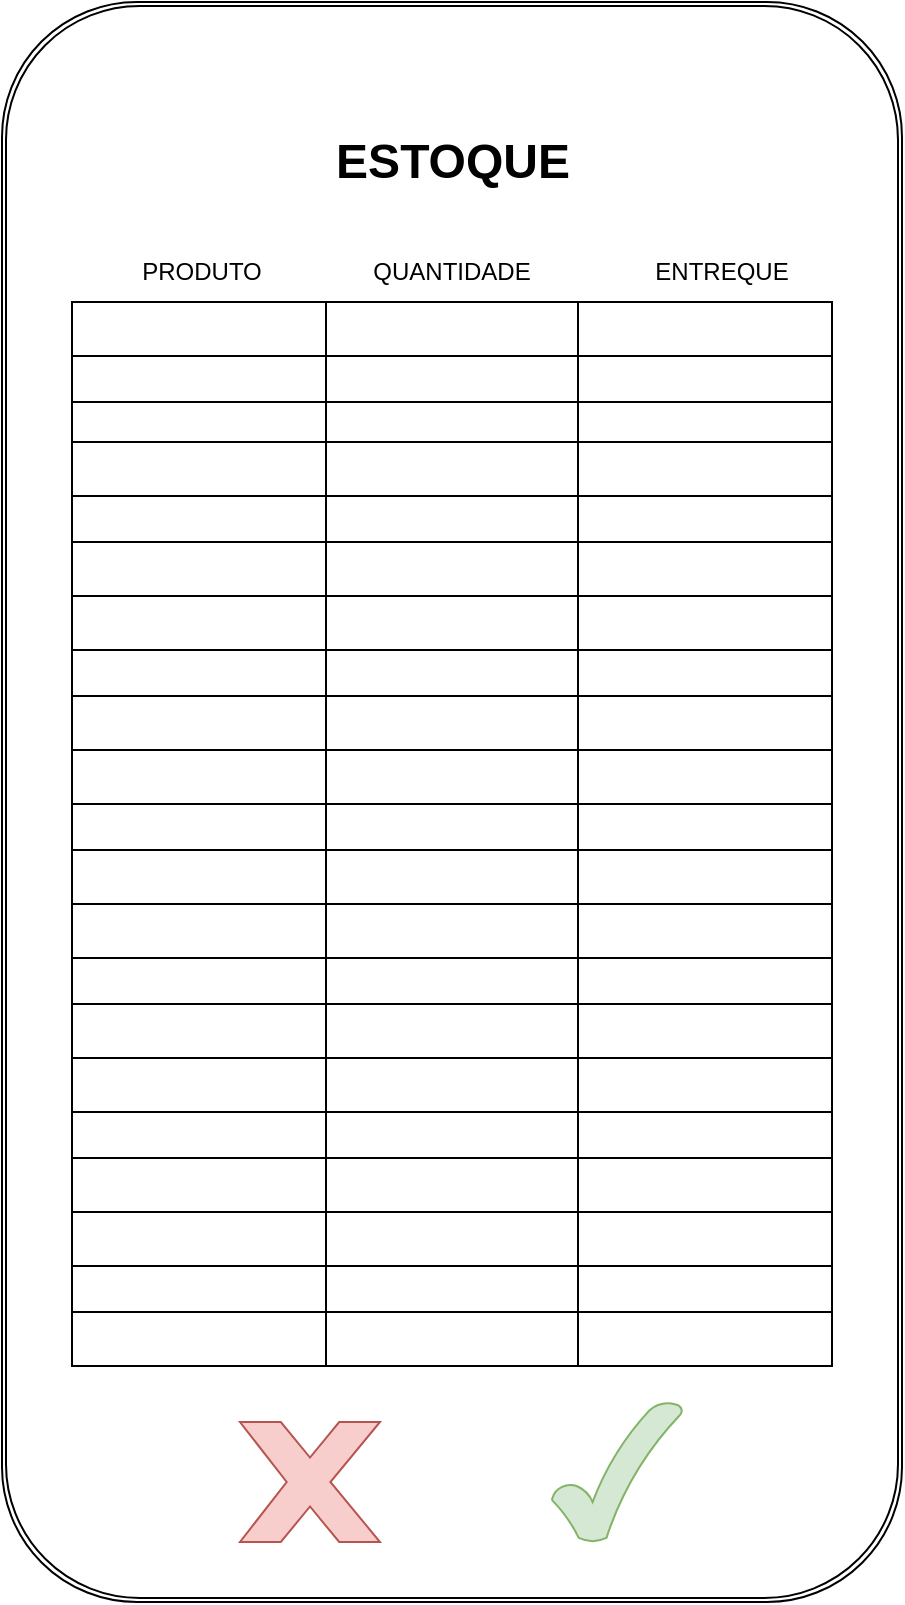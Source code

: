 <mxfile version="24.4.9" type="device">
  <diagram name="Página-1" id="dwvpLyT5UvI6Y7iCLmmX">
    <mxGraphModel dx="1434" dy="772" grid="1" gridSize="10" guides="1" tooltips="1" connect="1" arrows="1" fold="1" page="1" pageScale="1" pageWidth="827" pageHeight="1169" math="0" shadow="0">
      <root>
        <mxCell id="0" />
        <mxCell id="1" parent="0" />
        <mxCell id="xVHLyGwYPvTKptaAiEEM-1" value="" style="shape=ext;double=1;rounded=1;whiteSpace=wrap;html=1;" vertex="1" parent="1">
          <mxGeometry x="260" y="200" width="450" height="800" as="geometry" />
        </mxCell>
        <mxCell id="xVHLyGwYPvTKptaAiEEM-55" value="" style="shape=table;startSize=0;container=1;collapsible=0;childLayout=tableLayout;fontSize=16;" vertex="1" parent="1">
          <mxGeometry x="295" y="350" width="380" height="77" as="geometry" />
        </mxCell>
        <mxCell id="xVHLyGwYPvTKptaAiEEM-56" value="" style="shape=tableRow;horizontal=0;startSize=0;swimlaneHead=0;swimlaneBody=0;strokeColor=inherit;top=0;left=0;bottom=0;right=0;collapsible=0;dropTarget=0;fillColor=none;points=[[0,0.5],[1,0.5]];portConstraint=eastwest;fontSize=16;" vertex="1" parent="xVHLyGwYPvTKptaAiEEM-55">
          <mxGeometry width="380" height="27" as="geometry" />
        </mxCell>
        <mxCell id="xVHLyGwYPvTKptaAiEEM-57" value="" style="shape=partialRectangle;html=1;whiteSpace=wrap;connectable=0;strokeColor=inherit;overflow=hidden;fillColor=none;top=0;left=0;bottom=0;right=0;pointerEvents=1;fontSize=16;" vertex="1" parent="xVHLyGwYPvTKptaAiEEM-56">
          <mxGeometry width="127" height="27" as="geometry">
            <mxRectangle width="127" height="27" as="alternateBounds" />
          </mxGeometry>
        </mxCell>
        <mxCell id="xVHLyGwYPvTKptaAiEEM-58" value="" style="shape=partialRectangle;html=1;whiteSpace=wrap;connectable=0;strokeColor=inherit;overflow=hidden;fillColor=none;top=0;left=0;bottom=0;right=0;pointerEvents=1;fontSize=16;" vertex="1" parent="xVHLyGwYPvTKptaAiEEM-56">
          <mxGeometry x="127" width="126" height="27" as="geometry">
            <mxRectangle width="126" height="27" as="alternateBounds" />
          </mxGeometry>
        </mxCell>
        <mxCell id="xVHLyGwYPvTKptaAiEEM-59" value="" style="shape=partialRectangle;html=1;whiteSpace=wrap;connectable=0;strokeColor=inherit;overflow=hidden;fillColor=none;top=0;left=0;bottom=0;right=0;pointerEvents=1;fontSize=16;" vertex="1" parent="xVHLyGwYPvTKptaAiEEM-56">
          <mxGeometry x="253" width="127" height="27" as="geometry">
            <mxRectangle width="127" height="27" as="alternateBounds" />
          </mxGeometry>
        </mxCell>
        <mxCell id="xVHLyGwYPvTKptaAiEEM-60" value="" style="shape=tableRow;horizontal=0;startSize=0;swimlaneHead=0;swimlaneBody=0;strokeColor=inherit;top=0;left=0;bottom=0;right=0;collapsible=0;dropTarget=0;fillColor=none;points=[[0,0.5],[1,0.5]];portConstraint=eastwest;fontSize=16;" vertex="1" parent="xVHLyGwYPvTKptaAiEEM-55">
          <mxGeometry y="27" width="380" height="23" as="geometry" />
        </mxCell>
        <mxCell id="xVHLyGwYPvTKptaAiEEM-61" value="" style="shape=partialRectangle;html=1;whiteSpace=wrap;connectable=0;strokeColor=inherit;overflow=hidden;fillColor=none;top=0;left=0;bottom=0;right=0;pointerEvents=1;fontSize=16;" vertex="1" parent="xVHLyGwYPvTKptaAiEEM-60">
          <mxGeometry width="127" height="23" as="geometry">
            <mxRectangle width="127" height="23" as="alternateBounds" />
          </mxGeometry>
        </mxCell>
        <mxCell id="xVHLyGwYPvTKptaAiEEM-62" value="" style="shape=partialRectangle;html=1;whiteSpace=wrap;connectable=0;strokeColor=inherit;overflow=hidden;fillColor=none;top=0;left=0;bottom=0;right=0;pointerEvents=1;fontSize=16;" vertex="1" parent="xVHLyGwYPvTKptaAiEEM-60">
          <mxGeometry x="127" width="126" height="23" as="geometry">
            <mxRectangle width="126" height="23" as="alternateBounds" />
          </mxGeometry>
        </mxCell>
        <mxCell id="xVHLyGwYPvTKptaAiEEM-63" value="" style="shape=partialRectangle;html=1;whiteSpace=wrap;connectable=0;strokeColor=inherit;overflow=hidden;fillColor=none;top=0;left=0;bottom=0;right=0;pointerEvents=1;fontSize=16;" vertex="1" parent="xVHLyGwYPvTKptaAiEEM-60">
          <mxGeometry x="253" width="127" height="23" as="geometry">
            <mxRectangle width="127" height="23" as="alternateBounds" />
          </mxGeometry>
        </mxCell>
        <mxCell id="xVHLyGwYPvTKptaAiEEM-64" value="" style="shape=tableRow;horizontal=0;startSize=0;swimlaneHead=0;swimlaneBody=0;strokeColor=inherit;top=0;left=0;bottom=0;right=0;collapsible=0;dropTarget=0;fillColor=none;points=[[0,0.5],[1,0.5]];portConstraint=eastwest;fontSize=16;" vertex="1" parent="xVHLyGwYPvTKptaAiEEM-55">
          <mxGeometry y="50" width="380" height="27" as="geometry" />
        </mxCell>
        <mxCell id="xVHLyGwYPvTKptaAiEEM-65" value="" style="shape=partialRectangle;html=1;whiteSpace=wrap;connectable=0;strokeColor=inherit;overflow=hidden;fillColor=none;top=0;left=0;bottom=0;right=0;pointerEvents=1;fontSize=16;" vertex="1" parent="xVHLyGwYPvTKptaAiEEM-64">
          <mxGeometry width="127" height="27" as="geometry">
            <mxRectangle width="127" height="27" as="alternateBounds" />
          </mxGeometry>
        </mxCell>
        <mxCell id="xVHLyGwYPvTKptaAiEEM-66" value="" style="shape=partialRectangle;html=1;whiteSpace=wrap;connectable=0;strokeColor=inherit;overflow=hidden;fillColor=none;top=0;left=0;bottom=0;right=0;pointerEvents=1;fontSize=16;" vertex="1" parent="xVHLyGwYPvTKptaAiEEM-64">
          <mxGeometry x="127" width="126" height="27" as="geometry">
            <mxRectangle width="126" height="27" as="alternateBounds" />
          </mxGeometry>
        </mxCell>
        <mxCell id="xVHLyGwYPvTKptaAiEEM-67" value="" style="shape=partialRectangle;html=1;whiteSpace=wrap;connectable=0;strokeColor=inherit;overflow=hidden;fillColor=none;top=0;left=0;bottom=0;right=0;pointerEvents=1;fontSize=16;" vertex="1" parent="xVHLyGwYPvTKptaAiEEM-64">
          <mxGeometry x="253" width="127" height="27" as="geometry">
            <mxRectangle width="127" height="27" as="alternateBounds" />
          </mxGeometry>
        </mxCell>
        <mxCell id="xVHLyGwYPvTKptaAiEEM-68" value="" style="shape=table;startSize=0;container=1;collapsible=0;childLayout=tableLayout;fontSize=16;" vertex="1" parent="1">
          <mxGeometry x="295" y="420" width="380" height="77" as="geometry" />
        </mxCell>
        <mxCell id="xVHLyGwYPvTKptaAiEEM-69" value="" style="shape=tableRow;horizontal=0;startSize=0;swimlaneHead=0;swimlaneBody=0;strokeColor=inherit;top=0;left=0;bottom=0;right=0;collapsible=0;dropTarget=0;fillColor=none;points=[[0,0.5],[1,0.5]];portConstraint=eastwest;fontSize=16;" vertex="1" parent="xVHLyGwYPvTKptaAiEEM-68">
          <mxGeometry width="380" height="27" as="geometry" />
        </mxCell>
        <mxCell id="xVHLyGwYPvTKptaAiEEM-70" value="" style="shape=partialRectangle;html=1;whiteSpace=wrap;connectable=0;strokeColor=inherit;overflow=hidden;fillColor=none;top=0;left=0;bottom=0;right=0;pointerEvents=1;fontSize=16;" vertex="1" parent="xVHLyGwYPvTKptaAiEEM-69">
          <mxGeometry width="127" height="27" as="geometry">
            <mxRectangle width="127" height="27" as="alternateBounds" />
          </mxGeometry>
        </mxCell>
        <mxCell id="xVHLyGwYPvTKptaAiEEM-71" value="" style="shape=partialRectangle;html=1;whiteSpace=wrap;connectable=0;strokeColor=inherit;overflow=hidden;fillColor=none;top=0;left=0;bottom=0;right=0;pointerEvents=1;fontSize=16;" vertex="1" parent="xVHLyGwYPvTKptaAiEEM-69">
          <mxGeometry x="127" width="126" height="27" as="geometry">
            <mxRectangle width="126" height="27" as="alternateBounds" />
          </mxGeometry>
        </mxCell>
        <mxCell id="xVHLyGwYPvTKptaAiEEM-72" value="" style="shape=partialRectangle;html=1;whiteSpace=wrap;connectable=0;strokeColor=inherit;overflow=hidden;fillColor=none;top=0;left=0;bottom=0;right=0;pointerEvents=1;fontSize=16;" vertex="1" parent="xVHLyGwYPvTKptaAiEEM-69">
          <mxGeometry x="253" width="127" height="27" as="geometry">
            <mxRectangle width="127" height="27" as="alternateBounds" />
          </mxGeometry>
        </mxCell>
        <mxCell id="xVHLyGwYPvTKptaAiEEM-73" value="" style="shape=tableRow;horizontal=0;startSize=0;swimlaneHead=0;swimlaneBody=0;strokeColor=inherit;top=0;left=0;bottom=0;right=0;collapsible=0;dropTarget=0;fillColor=none;points=[[0,0.5],[1,0.5]];portConstraint=eastwest;fontSize=16;" vertex="1" parent="xVHLyGwYPvTKptaAiEEM-68">
          <mxGeometry y="27" width="380" height="23" as="geometry" />
        </mxCell>
        <mxCell id="xVHLyGwYPvTKptaAiEEM-74" value="" style="shape=partialRectangle;html=1;whiteSpace=wrap;connectable=0;strokeColor=inherit;overflow=hidden;fillColor=none;top=0;left=0;bottom=0;right=0;pointerEvents=1;fontSize=16;" vertex="1" parent="xVHLyGwYPvTKptaAiEEM-73">
          <mxGeometry width="127" height="23" as="geometry">
            <mxRectangle width="127" height="23" as="alternateBounds" />
          </mxGeometry>
        </mxCell>
        <mxCell id="xVHLyGwYPvTKptaAiEEM-75" value="" style="shape=partialRectangle;html=1;whiteSpace=wrap;connectable=0;strokeColor=inherit;overflow=hidden;fillColor=none;top=0;left=0;bottom=0;right=0;pointerEvents=1;fontSize=16;" vertex="1" parent="xVHLyGwYPvTKptaAiEEM-73">
          <mxGeometry x="127" width="126" height="23" as="geometry">
            <mxRectangle width="126" height="23" as="alternateBounds" />
          </mxGeometry>
        </mxCell>
        <mxCell id="xVHLyGwYPvTKptaAiEEM-76" value="" style="shape=partialRectangle;html=1;whiteSpace=wrap;connectable=0;strokeColor=inherit;overflow=hidden;fillColor=none;top=0;left=0;bottom=0;right=0;pointerEvents=1;fontSize=16;" vertex="1" parent="xVHLyGwYPvTKptaAiEEM-73">
          <mxGeometry x="253" width="127" height="23" as="geometry">
            <mxRectangle width="127" height="23" as="alternateBounds" />
          </mxGeometry>
        </mxCell>
        <mxCell id="xVHLyGwYPvTKptaAiEEM-77" value="" style="shape=tableRow;horizontal=0;startSize=0;swimlaneHead=0;swimlaneBody=0;strokeColor=inherit;top=0;left=0;bottom=0;right=0;collapsible=0;dropTarget=0;fillColor=none;points=[[0,0.5],[1,0.5]];portConstraint=eastwest;fontSize=16;" vertex="1" parent="xVHLyGwYPvTKptaAiEEM-68">
          <mxGeometry y="50" width="380" height="27" as="geometry" />
        </mxCell>
        <mxCell id="xVHLyGwYPvTKptaAiEEM-78" value="" style="shape=partialRectangle;html=1;whiteSpace=wrap;connectable=0;strokeColor=inherit;overflow=hidden;fillColor=none;top=0;left=0;bottom=0;right=0;pointerEvents=1;fontSize=16;" vertex="1" parent="xVHLyGwYPvTKptaAiEEM-77">
          <mxGeometry width="127" height="27" as="geometry">
            <mxRectangle width="127" height="27" as="alternateBounds" />
          </mxGeometry>
        </mxCell>
        <mxCell id="xVHLyGwYPvTKptaAiEEM-79" value="" style="shape=partialRectangle;html=1;whiteSpace=wrap;connectable=0;strokeColor=inherit;overflow=hidden;fillColor=none;top=0;left=0;bottom=0;right=0;pointerEvents=1;fontSize=16;" vertex="1" parent="xVHLyGwYPvTKptaAiEEM-77">
          <mxGeometry x="127" width="126" height="27" as="geometry">
            <mxRectangle width="126" height="27" as="alternateBounds" />
          </mxGeometry>
        </mxCell>
        <mxCell id="xVHLyGwYPvTKptaAiEEM-80" value="" style="shape=partialRectangle;html=1;whiteSpace=wrap;connectable=0;strokeColor=inherit;overflow=hidden;fillColor=none;top=0;left=0;bottom=0;right=0;pointerEvents=1;fontSize=16;" vertex="1" parent="xVHLyGwYPvTKptaAiEEM-77">
          <mxGeometry x="253" width="127" height="27" as="geometry">
            <mxRectangle width="127" height="27" as="alternateBounds" />
          </mxGeometry>
        </mxCell>
        <mxCell id="xVHLyGwYPvTKptaAiEEM-81" value="" style="shape=table;startSize=0;container=1;collapsible=0;childLayout=tableLayout;fontSize=16;" vertex="1" parent="1">
          <mxGeometry x="295" y="497" width="380" height="77" as="geometry" />
        </mxCell>
        <mxCell id="xVHLyGwYPvTKptaAiEEM-82" value="" style="shape=tableRow;horizontal=0;startSize=0;swimlaneHead=0;swimlaneBody=0;strokeColor=inherit;top=0;left=0;bottom=0;right=0;collapsible=0;dropTarget=0;fillColor=none;points=[[0,0.5],[1,0.5]];portConstraint=eastwest;fontSize=16;" vertex="1" parent="xVHLyGwYPvTKptaAiEEM-81">
          <mxGeometry width="380" height="27" as="geometry" />
        </mxCell>
        <mxCell id="xVHLyGwYPvTKptaAiEEM-83" value="" style="shape=partialRectangle;html=1;whiteSpace=wrap;connectable=0;strokeColor=inherit;overflow=hidden;fillColor=none;top=0;left=0;bottom=0;right=0;pointerEvents=1;fontSize=16;" vertex="1" parent="xVHLyGwYPvTKptaAiEEM-82">
          <mxGeometry width="127" height="27" as="geometry">
            <mxRectangle width="127" height="27" as="alternateBounds" />
          </mxGeometry>
        </mxCell>
        <mxCell id="xVHLyGwYPvTKptaAiEEM-84" value="" style="shape=partialRectangle;html=1;whiteSpace=wrap;connectable=0;strokeColor=inherit;overflow=hidden;fillColor=none;top=0;left=0;bottom=0;right=0;pointerEvents=1;fontSize=16;" vertex="1" parent="xVHLyGwYPvTKptaAiEEM-82">
          <mxGeometry x="127" width="126" height="27" as="geometry">
            <mxRectangle width="126" height="27" as="alternateBounds" />
          </mxGeometry>
        </mxCell>
        <mxCell id="xVHLyGwYPvTKptaAiEEM-85" value="" style="shape=partialRectangle;html=1;whiteSpace=wrap;connectable=0;strokeColor=inherit;overflow=hidden;fillColor=none;top=0;left=0;bottom=0;right=0;pointerEvents=1;fontSize=16;" vertex="1" parent="xVHLyGwYPvTKptaAiEEM-82">
          <mxGeometry x="253" width="127" height="27" as="geometry">
            <mxRectangle width="127" height="27" as="alternateBounds" />
          </mxGeometry>
        </mxCell>
        <mxCell id="xVHLyGwYPvTKptaAiEEM-86" value="" style="shape=tableRow;horizontal=0;startSize=0;swimlaneHead=0;swimlaneBody=0;strokeColor=inherit;top=0;left=0;bottom=0;right=0;collapsible=0;dropTarget=0;fillColor=none;points=[[0,0.5],[1,0.5]];portConstraint=eastwest;fontSize=16;" vertex="1" parent="xVHLyGwYPvTKptaAiEEM-81">
          <mxGeometry y="27" width="380" height="23" as="geometry" />
        </mxCell>
        <mxCell id="xVHLyGwYPvTKptaAiEEM-87" value="" style="shape=partialRectangle;html=1;whiteSpace=wrap;connectable=0;strokeColor=inherit;overflow=hidden;fillColor=none;top=0;left=0;bottom=0;right=0;pointerEvents=1;fontSize=16;" vertex="1" parent="xVHLyGwYPvTKptaAiEEM-86">
          <mxGeometry width="127" height="23" as="geometry">
            <mxRectangle width="127" height="23" as="alternateBounds" />
          </mxGeometry>
        </mxCell>
        <mxCell id="xVHLyGwYPvTKptaAiEEM-88" value="" style="shape=partialRectangle;html=1;whiteSpace=wrap;connectable=0;strokeColor=inherit;overflow=hidden;fillColor=none;top=0;left=0;bottom=0;right=0;pointerEvents=1;fontSize=16;" vertex="1" parent="xVHLyGwYPvTKptaAiEEM-86">
          <mxGeometry x="127" width="126" height="23" as="geometry">
            <mxRectangle width="126" height="23" as="alternateBounds" />
          </mxGeometry>
        </mxCell>
        <mxCell id="xVHLyGwYPvTKptaAiEEM-89" value="" style="shape=partialRectangle;html=1;whiteSpace=wrap;connectable=0;strokeColor=inherit;overflow=hidden;fillColor=none;top=0;left=0;bottom=0;right=0;pointerEvents=1;fontSize=16;" vertex="1" parent="xVHLyGwYPvTKptaAiEEM-86">
          <mxGeometry x="253" width="127" height="23" as="geometry">
            <mxRectangle width="127" height="23" as="alternateBounds" />
          </mxGeometry>
        </mxCell>
        <mxCell id="xVHLyGwYPvTKptaAiEEM-90" value="" style="shape=tableRow;horizontal=0;startSize=0;swimlaneHead=0;swimlaneBody=0;strokeColor=inherit;top=0;left=0;bottom=0;right=0;collapsible=0;dropTarget=0;fillColor=none;points=[[0,0.5],[1,0.5]];portConstraint=eastwest;fontSize=16;" vertex="1" parent="xVHLyGwYPvTKptaAiEEM-81">
          <mxGeometry y="50" width="380" height="27" as="geometry" />
        </mxCell>
        <mxCell id="xVHLyGwYPvTKptaAiEEM-91" value="" style="shape=partialRectangle;html=1;whiteSpace=wrap;connectable=0;strokeColor=inherit;overflow=hidden;fillColor=none;top=0;left=0;bottom=0;right=0;pointerEvents=1;fontSize=16;" vertex="1" parent="xVHLyGwYPvTKptaAiEEM-90">
          <mxGeometry width="127" height="27" as="geometry">
            <mxRectangle width="127" height="27" as="alternateBounds" />
          </mxGeometry>
        </mxCell>
        <mxCell id="xVHLyGwYPvTKptaAiEEM-92" value="" style="shape=partialRectangle;html=1;whiteSpace=wrap;connectable=0;strokeColor=inherit;overflow=hidden;fillColor=none;top=0;left=0;bottom=0;right=0;pointerEvents=1;fontSize=16;" vertex="1" parent="xVHLyGwYPvTKptaAiEEM-90">
          <mxGeometry x="127" width="126" height="27" as="geometry">
            <mxRectangle width="126" height="27" as="alternateBounds" />
          </mxGeometry>
        </mxCell>
        <mxCell id="xVHLyGwYPvTKptaAiEEM-93" value="" style="shape=partialRectangle;html=1;whiteSpace=wrap;connectable=0;strokeColor=inherit;overflow=hidden;fillColor=none;top=0;left=0;bottom=0;right=0;pointerEvents=1;fontSize=16;" vertex="1" parent="xVHLyGwYPvTKptaAiEEM-90">
          <mxGeometry x="253" width="127" height="27" as="geometry">
            <mxRectangle width="127" height="27" as="alternateBounds" />
          </mxGeometry>
        </mxCell>
        <mxCell id="xVHLyGwYPvTKptaAiEEM-94" value="" style="shape=table;startSize=0;container=1;collapsible=0;childLayout=tableLayout;fontSize=16;" vertex="1" parent="1">
          <mxGeometry x="295" y="574" width="380" height="77" as="geometry" />
        </mxCell>
        <mxCell id="xVHLyGwYPvTKptaAiEEM-95" value="" style="shape=tableRow;horizontal=0;startSize=0;swimlaneHead=0;swimlaneBody=0;strokeColor=inherit;top=0;left=0;bottom=0;right=0;collapsible=0;dropTarget=0;fillColor=none;points=[[0,0.5],[1,0.5]];portConstraint=eastwest;fontSize=16;" vertex="1" parent="xVHLyGwYPvTKptaAiEEM-94">
          <mxGeometry width="380" height="27" as="geometry" />
        </mxCell>
        <mxCell id="xVHLyGwYPvTKptaAiEEM-96" value="" style="shape=partialRectangle;html=1;whiteSpace=wrap;connectable=0;strokeColor=inherit;overflow=hidden;fillColor=none;top=0;left=0;bottom=0;right=0;pointerEvents=1;fontSize=16;" vertex="1" parent="xVHLyGwYPvTKptaAiEEM-95">
          <mxGeometry width="127" height="27" as="geometry">
            <mxRectangle width="127" height="27" as="alternateBounds" />
          </mxGeometry>
        </mxCell>
        <mxCell id="xVHLyGwYPvTKptaAiEEM-97" value="" style="shape=partialRectangle;html=1;whiteSpace=wrap;connectable=0;strokeColor=inherit;overflow=hidden;fillColor=none;top=0;left=0;bottom=0;right=0;pointerEvents=1;fontSize=16;" vertex="1" parent="xVHLyGwYPvTKptaAiEEM-95">
          <mxGeometry x="127" width="126" height="27" as="geometry">
            <mxRectangle width="126" height="27" as="alternateBounds" />
          </mxGeometry>
        </mxCell>
        <mxCell id="xVHLyGwYPvTKptaAiEEM-98" value="" style="shape=partialRectangle;html=1;whiteSpace=wrap;connectable=0;strokeColor=inherit;overflow=hidden;fillColor=none;top=0;left=0;bottom=0;right=0;pointerEvents=1;fontSize=16;" vertex="1" parent="xVHLyGwYPvTKptaAiEEM-95">
          <mxGeometry x="253" width="127" height="27" as="geometry">
            <mxRectangle width="127" height="27" as="alternateBounds" />
          </mxGeometry>
        </mxCell>
        <mxCell id="xVHLyGwYPvTKptaAiEEM-99" value="" style="shape=tableRow;horizontal=0;startSize=0;swimlaneHead=0;swimlaneBody=0;strokeColor=inherit;top=0;left=0;bottom=0;right=0;collapsible=0;dropTarget=0;fillColor=none;points=[[0,0.5],[1,0.5]];portConstraint=eastwest;fontSize=16;" vertex="1" parent="xVHLyGwYPvTKptaAiEEM-94">
          <mxGeometry y="27" width="380" height="23" as="geometry" />
        </mxCell>
        <mxCell id="xVHLyGwYPvTKptaAiEEM-100" value="" style="shape=partialRectangle;html=1;whiteSpace=wrap;connectable=0;strokeColor=inherit;overflow=hidden;fillColor=none;top=0;left=0;bottom=0;right=0;pointerEvents=1;fontSize=16;" vertex="1" parent="xVHLyGwYPvTKptaAiEEM-99">
          <mxGeometry width="127" height="23" as="geometry">
            <mxRectangle width="127" height="23" as="alternateBounds" />
          </mxGeometry>
        </mxCell>
        <mxCell id="xVHLyGwYPvTKptaAiEEM-101" value="" style="shape=partialRectangle;html=1;whiteSpace=wrap;connectable=0;strokeColor=inherit;overflow=hidden;fillColor=none;top=0;left=0;bottom=0;right=0;pointerEvents=1;fontSize=16;" vertex="1" parent="xVHLyGwYPvTKptaAiEEM-99">
          <mxGeometry x="127" width="126" height="23" as="geometry">
            <mxRectangle width="126" height="23" as="alternateBounds" />
          </mxGeometry>
        </mxCell>
        <mxCell id="xVHLyGwYPvTKptaAiEEM-102" value="" style="shape=partialRectangle;html=1;whiteSpace=wrap;connectable=0;strokeColor=inherit;overflow=hidden;fillColor=none;top=0;left=0;bottom=0;right=0;pointerEvents=1;fontSize=16;" vertex="1" parent="xVHLyGwYPvTKptaAiEEM-99">
          <mxGeometry x="253" width="127" height="23" as="geometry">
            <mxRectangle width="127" height="23" as="alternateBounds" />
          </mxGeometry>
        </mxCell>
        <mxCell id="xVHLyGwYPvTKptaAiEEM-103" value="" style="shape=tableRow;horizontal=0;startSize=0;swimlaneHead=0;swimlaneBody=0;strokeColor=inherit;top=0;left=0;bottom=0;right=0;collapsible=0;dropTarget=0;fillColor=none;points=[[0,0.5],[1,0.5]];portConstraint=eastwest;fontSize=16;" vertex="1" parent="xVHLyGwYPvTKptaAiEEM-94">
          <mxGeometry y="50" width="380" height="27" as="geometry" />
        </mxCell>
        <mxCell id="xVHLyGwYPvTKptaAiEEM-104" value="" style="shape=partialRectangle;html=1;whiteSpace=wrap;connectable=0;strokeColor=inherit;overflow=hidden;fillColor=none;top=0;left=0;bottom=0;right=0;pointerEvents=1;fontSize=16;" vertex="1" parent="xVHLyGwYPvTKptaAiEEM-103">
          <mxGeometry width="127" height="27" as="geometry">
            <mxRectangle width="127" height="27" as="alternateBounds" />
          </mxGeometry>
        </mxCell>
        <mxCell id="xVHLyGwYPvTKptaAiEEM-105" value="" style="shape=partialRectangle;html=1;whiteSpace=wrap;connectable=0;strokeColor=inherit;overflow=hidden;fillColor=none;top=0;left=0;bottom=0;right=0;pointerEvents=1;fontSize=16;" vertex="1" parent="xVHLyGwYPvTKptaAiEEM-103">
          <mxGeometry x="127" width="126" height="27" as="geometry">
            <mxRectangle width="126" height="27" as="alternateBounds" />
          </mxGeometry>
        </mxCell>
        <mxCell id="xVHLyGwYPvTKptaAiEEM-106" value="" style="shape=partialRectangle;html=1;whiteSpace=wrap;connectable=0;strokeColor=inherit;overflow=hidden;fillColor=none;top=0;left=0;bottom=0;right=0;pointerEvents=1;fontSize=16;" vertex="1" parent="xVHLyGwYPvTKptaAiEEM-103">
          <mxGeometry x="253" width="127" height="27" as="geometry">
            <mxRectangle width="127" height="27" as="alternateBounds" />
          </mxGeometry>
        </mxCell>
        <mxCell id="xVHLyGwYPvTKptaAiEEM-107" value="" style="shape=table;startSize=0;container=1;collapsible=0;childLayout=tableLayout;fontSize=16;" vertex="1" parent="1">
          <mxGeometry x="295" y="651" width="380" height="154" as="geometry" />
        </mxCell>
        <mxCell id="xVHLyGwYPvTKptaAiEEM-108" value="" style="shape=tableRow;horizontal=0;startSize=0;swimlaneHead=0;swimlaneBody=0;strokeColor=inherit;top=0;left=0;bottom=0;right=0;collapsible=0;dropTarget=0;fillColor=none;points=[[0,0.5],[1,0.5]];portConstraint=eastwest;fontSize=16;" vertex="1" parent="xVHLyGwYPvTKptaAiEEM-107">
          <mxGeometry width="380" height="27" as="geometry" />
        </mxCell>
        <mxCell id="xVHLyGwYPvTKptaAiEEM-109" value="" style="shape=partialRectangle;html=1;whiteSpace=wrap;connectable=0;strokeColor=inherit;overflow=hidden;fillColor=none;top=0;left=0;bottom=0;right=0;pointerEvents=1;fontSize=16;" vertex="1" parent="xVHLyGwYPvTKptaAiEEM-108">
          <mxGeometry width="127" height="27" as="geometry">
            <mxRectangle width="127" height="27" as="alternateBounds" />
          </mxGeometry>
        </mxCell>
        <mxCell id="xVHLyGwYPvTKptaAiEEM-110" value="" style="shape=partialRectangle;html=1;whiteSpace=wrap;connectable=0;strokeColor=inherit;overflow=hidden;fillColor=none;top=0;left=0;bottom=0;right=0;pointerEvents=1;fontSize=16;" vertex="1" parent="xVHLyGwYPvTKptaAiEEM-108">
          <mxGeometry x="127" width="126" height="27" as="geometry">
            <mxRectangle width="126" height="27" as="alternateBounds" />
          </mxGeometry>
        </mxCell>
        <mxCell id="xVHLyGwYPvTKptaAiEEM-111" value="" style="shape=partialRectangle;html=1;whiteSpace=wrap;connectable=0;strokeColor=inherit;overflow=hidden;fillColor=none;top=0;left=0;bottom=0;right=0;pointerEvents=1;fontSize=16;" vertex="1" parent="xVHLyGwYPvTKptaAiEEM-108">
          <mxGeometry x="253" width="127" height="27" as="geometry">
            <mxRectangle width="127" height="27" as="alternateBounds" />
          </mxGeometry>
        </mxCell>
        <mxCell id="xVHLyGwYPvTKptaAiEEM-112" value="" style="shape=tableRow;horizontal=0;startSize=0;swimlaneHead=0;swimlaneBody=0;strokeColor=inherit;top=0;left=0;bottom=0;right=0;collapsible=0;dropTarget=0;fillColor=none;points=[[0,0.5],[1,0.5]];portConstraint=eastwest;fontSize=16;" vertex="1" parent="xVHLyGwYPvTKptaAiEEM-107">
          <mxGeometry y="27" width="380" height="23" as="geometry" />
        </mxCell>
        <mxCell id="xVHLyGwYPvTKptaAiEEM-113" value="" style="shape=partialRectangle;html=1;whiteSpace=wrap;connectable=0;strokeColor=inherit;overflow=hidden;fillColor=none;top=0;left=0;bottom=0;right=0;pointerEvents=1;fontSize=16;" vertex="1" parent="xVHLyGwYPvTKptaAiEEM-112">
          <mxGeometry width="127" height="23" as="geometry">
            <mxRectangle width="127" height="23" as="alternateBounds" />
          </mxGeometry>
        </mxCell>
        <mxCell id="xVHLyGwYPvTKptaAiEEM-114" value="" style="shape=partialRectangle;html=1;whiteSpace=wrap;connectable=0;strokeColor=inherit;overflow=hidden;fillColor=none;top=0;left=0;bottom=0;right=0;pointerEvents=1;fontSize=16;" vertex="1" parent="xVHLyGwYPvTKptaAiEEM-112">
          <mxGeometry x="127" width="126" height="23" as="geometry">
            <mxRectangle width="126" height="23" as="alternateBounds" />
          </mxGeometry>
        </mxCell>
        <mxCell id="xVHLyGwYPvTKptaAiEEM-115" value="" style="shape=partialRectangle;html=1;whiteSpace=wrap;connectable=0;strokeColor=inherit;overflow=hidden;fillColor=none;top=0;left=0;bottom=0;right=0;pointerEvents=1;fontSize=16;" vertex="1" parent="xVHLyGwYPvTKptaAiEEM-112">
          <mxGeometry x="253" width="127" height="23" as="geometry">
            <mxRectangle width="127" height="23" as="alternateBounds" />
          </mxGeometry>
        </mxCell>
        <mxCell id="xVHLyGwYPvTKptaAiEEM-116" value="" style="shape=tableRow;horizontal=0;startSize=0;swimlaneHead=0;swimlaneBody=0;strokeColor=inherit;top=0;left=0;bottom=0;right=0;collapsible=0;dropTarget=0;fillColor=none;points=[[0,0.5],[1,0.5]];portConstraint=eastwest;fontSize=16;" vertex="1" parent="xVHLyGwYPvTKptaAiEEM-107">
          <mxGeometry y="50" width="380" height="27" as="geometry" />
        </mxCell>
        <mxCell id="xVHLyGwYPvTKptaAiEEM-117" value="" style="shape=partialRectangle;html=1;whiteSpace=wrap;connectable=0;strokeColor=inherit;overflow=hidden;fillColor=none;top=0;left=0;bottom=0;right=0;pointerEvents=1;fontSize=16;" vertex="1" parent="xVHLyGwYPvTKptaAiEEM-116">
          <mxGeometry width="127" height="27" as="geometry">
            <mxRectangle width="127" height="27" as="alternateBounds" />
          </mxGeometry>
        </mxCell>
        <mxCell id="xVHLyGwYPvTKptaAiEEM-118" value="" style="shape=partialRectangle;html=1;whiteSpace=wrap;connectable=0;strokeColor=inherit;overflow=hidden;fillColor=none;top=0;left=0;bottom=0;right=0;pointerEvents=1;fontSize=16;" vertex="1" parent="xVHLyGwYPvTKptaAiEEM-116">
          <mxGeometry x="127" width="126" height="27" as="geometry">
            <mxRectangle width="126" height="27" as="alternateBounds" />
          </mxGeometry>
        </mxCell>
        <mxCell id="xVHLyGwYPvTKptaAiEEM-119" value="" style="shape=partialRectangle;html=1;whiteSpace=wrap;connectable=0;strokeColor=inherit;overflow=hidden;fillColor=none;top=0;left=0;bottom=0;right=0;pointerEvents=1;fontSize=16;" vertex="1" parent="xVHLyGwYPvTKptaAiEEM-116">
          <mxGeometry x="253" width="127" height="27" as="geometry">
            <mxRectangle width="127" height="27" as="alternateBounds" />
          </mxGeometry>
        </mxCell>
        <mxCell id="xVHLyGwYPvTKptaAiEEM-121" value="" style="shape=tableRow;horizontal=0;startSize=0;swimlaneHead=0;swimlaneBody=0;strokeColor=inherit;top=0;left=0;bottom=0;right=0;collapsible=0;dropTarget=0;fillColor=none;points=[[0,0.5],[1,0.5]];portConstraint=eastwest;fontSize=16;" vertex="1" parent="xVHLyGwYPvTKptaAiEEM-107">
          <mxGeometry y="77" width="380" height="27" as="geometry" />
        </mxCell>
        <mxCell id="xVHLyGwYPvTKptaAiEEM-122" value="" style="shape=partialRectangle;html=1;whiteSpace=wrap;connectable=0;strokeColor=inherit;overflow=hidden;fillColor=none;top=0;left=0;bottom=0;right=0;pointerEvents=1;fontSize=16;" vertex="1" parent="xVHLyGwYPvTKptaAiEEM-121">
          <mxGeometry width="127" height="27" as="geometry">
            <mxRectangle width="127" height="27" as="alternateBounds" />
          </mxGeometry>
        </mxCell>
        <mxCell id="xVHLyGwYPvTKptaAiEEM-123" value="" style="shape=partialRectangle;html=1;whiteSpace=wrap;connectable=0;strokeColor=inherit;overflow=hidden;fillColor=none;top=0;left=0;bottom=0;right=0;pointerEvents=1;fontSize=16;" vertex="1" parent="xVHLyGwYPvTKptaAiEEM-121">
          <mxGeometry x="127" width="126" height="27" as="geometry">
            <mxRectangle width="126" height="27" as="alternateBounds" />
          </mxGeometry>
        </mxCell>
        <mxCell id="xVHLyGwYPvTKptaAiEEM-124" value="" style="shape=partialRectangle;html=1;whiteSpace=wrap;connectable=0;strokeColor=inherit;overflow=hidden;fillColor=none;top=0;left=0;bottom=0;right=0;pointerEvents=1;fontSize=16;" vertex="1" parent="xVHLyGwYPvTKptaAiEEM-121">
          <mxGeometry x="253" width="127" height="27" as="geometry">
            <mxRectangle width="127" height="27" as="alternateBounds" />
          </mxGeometry>
        </mxCell>
        <mxCell id="xVHLyGwYPvTKptaAiEEM-125" value="" style="shape=tableRow;horizontal=0;startSize=0;swimlaneHead=0;swimlaneBody=0;strokeColor=inherit;top=0;left=0;bottom=0;right=0;collapsible=0;dropTarget=0;fillColor=none;points=[[0,0.5],[1,0.5]];portConstraint=eastwest;fontSize=16;" vertex="1" parent="xVHLyGwYPvTKptaAiEEM-107">
          <mxGeometry y="104" width="380" height="23" as="geometry" />
        </mxCell>
        <mxCell id="xVHLyGwYPvTKptaAiEEM-126" value="" style="shape=partialRectangle;html=1;whiteSpace=wrap;connectable=0;strokeColor=inherit;overflow=hidden;fillColor=none;top=0;left=0;bottom=0;right=0;pointerEvents=1;fontSize=16;" vertex="1" parent="xVHLyGwYPvTKptaAiEEM-125">
          <mxGeometry width="127" height="23" as="geometry">
            <mxRectangle width="127" height="23" as="alternateBounds" />
          </mxGeometry>
        </mxCell>
        <mxCell id="xVHLyGwYPvTKptaAiEEM-127" value="" style="shape=partialRectangle;html=1;whiteSpace=wrap;connectable=0;strokeColor=inherit;overflow=hidden;fillColor=none;top=0;left=0;bottom=0;right=0;pointerEvents=1;fontSize=16;" vertex="1" parent="xVHLyGwYPvTKptaAiEEM-125">
          <mxGeometry x="127" width="126" height="23" as="geometry">
            <mxRectangle width="126" height="23" as="alternateBounds" />
          </mxGeometry>
        </mxCell>
        <mxCell id="xVHLyGwYPvTKptaAiEEM-128" value="" style="shape=partialRectangle;html=1;whiteSpace=wrap;connectable=0;strokeColor=inherit;overflow=hidden;fillColor=none;top=0;left=0;bottom=0;right=0;pointerEvents=1;fontSize=16;" vertex="1" parent="xVHLyGwYPvTKptaAiEEM-125">
          <mxGeometry x="253" width="127" height="23" as="geometry">
            <mxRectangle width="127" height="23" as="alternateBounds" />
          </mxGeometry>
        </mxCell>
        <mxCell id="xVHLyGwYPvTKptaAiEEM-129" value="" style="shape=tableRow;horizontal=0;startSize=0;swimlaneHead=0;swimlaneBody=0;strokeColor=inherit;top=0;left=0;bottom=0;right=0;collapsible=0;dropTarget=0;fillColor=none;points=[[0,0.5],[1,0.5]];portConstraint=eastwest;fontSize=16;" vertex="1" parent="xVHLyGwYPvTKptaAiEEM-107">
          <mxGeometry y="127" width="380" height="27" as="geometry" />
        </mxCell>
        <mxCell id="xVHLyGwYPvTKptaAiEEM-130" value="" style="shape=partialRectangle;html=1;whiteSpace=wrap;connectable=0;strokeColor=inherit;overflow=hidden;fillColor=none;top=0;left=0;bottom=0;right=0;pointerEvents=1;fontSize=16;" vertex="1" parent="xVHLyGwYPvTKptaAiEEM-129">
          <mxGeometry width="127" height="27" as="geometry">
            <mxRectangle width="127" height="27" as="alternateBounds" />
          </mxGeometry>
        </mxCell>
        <mxCell id="xVHLyGwYPvTKptaAiEEM-131" value="" style="shape=partialRectangle;html=1;whiteSpace=wrap;connectable=0;strokeColor=inherit;overflow=hidden;fillColor=none;top=0;left=0;bottom=0;right=0;pointerEvents=1;fontSize=16;" vertex="1" parent="xVHLyGwYPvTKptaAiEEM-129">
          <mxGeometry x="127" width="126" height="27" as="geometry">
            <mxRectangle width="126" height="27" as="alternateBounds" />
          </mxGeometry>
        </mxCell>
        <mxCell id="xVHLyGwYPvTKptaAiEEM-132" value="" style="shape=partialRectangle;html=1;whiteSpace=wrap;connectable=0;strokeColor=inherit;overflow=hidden;fillColor=none;top=0;left=0;bottom=0;right=0;pointerEvents=1;fontSize=16;" vertex="1" parent="xVHLyGwYPvTKptaAiEEM-129">
          <mxGeometry x="253" width="127" height="27" as="geometry">
            <mxRectangle width="127" height="27" as="alternateBounds" />
          </mxGeometry>
        </mxCell>
        <mxCell id="xVHLyGwYPvTKptaAiEEM-133" value="" style="shape=table;startSize=0;container=1;collapsible=0;childLayout=tableLayout;fontSize=16;" vertex="1" parent="1">
          <mxGeometry x="295" y="805" width="380" height="77" as="geometry" />
        </mxCell>
        <mxCell id="xVHLyGwYPvTKptaAiEEM-134" value="" style="shape=tableRow;horizontal=0;startSize=0;swimlaneHead=0;swimlaneBody=0;strokeColor=inherit;top=0;left=0;bottom=0;right=0;collapsible=0;dropTarget=0;fillColor=none;points=[[0,0.5],[1,0.5]];portConstraint=eastwest;fontSize=16;" vertex="1" parent="xVHLyGwYPvTKptaAiEEM-133">
          <mxGeometry width="380" height="27" as="geometry" />
        </mxCell>
        <mxCell id="xVHLyGwYPvTKptaAiEEM-135" value="" style="shape=partialRectangle;html=1;whiteSpace=wrap;connectable=0;strokeColor=inherit;overflow=hidden;fillColor=none;top=0;left=0;bottom=0;right=0;pointerEvents=1;fontSize=16;" vertex="1" parent="xVHLyGwYPvTKptaAiEEM-134">
          <mxGeometry width="127" height="27" as="geometry">
            <mxRectangle width="127" height="27" as="alternateBounds" />
          </mxGeometry>
        </mxCell>
        <mxCell id="xVHLyGwYPvTKptaAiEEM-136" value="" style="shape=partialRectangle;html=1;whiteSpace=wrap;connectable=0;strokeColor=inherit;overflow=hidden;fillColor=none;top=0;left=0;bottom=0;right=0;pointerEvents=1;fontSize=16;" vertex="1" parent="xVHLyGwYPvTKptaAiEEM-134">
          <mxGeometry x="127" width="126" height="27" as="geometry">
            <mxRectangle width="126" height="27" as="alternateBounds" />
          </mxGeometry>
        </mxCell>
        <mxCell id="xVHLyGwYPvTKptaAiEEM-137" value="" style="shape=partialRectangle;html=1;whiteSpace=wrap;connectable=0;strokeColor=inherit;overflow=hidden;fillColor=none;top=0;left=0;bottom=0;right=0;pointerEvents=1;fontSize=16;" vertex="1" parent="xVHLyGwYPvTKptaAiEEM-134">
          <mxGeometry x="253" width="127" height="27" as="geometry">
            <mxRectangle width="127" height="27" as="alternateBounds" />
          </mxGeometry>
        </mxCell>
        <mxCell id="xVHLyGwYPvTKptaAiEEM-138" value="" style="shape=tableRow;horizontal=0;startSize=0;swimlaneHead=0;swimlaneBody=0;strokeColor=inherit;top=0;left=0;bottom=0;right=0;collapsible=0;dropTarget=0;fillColor=none;points=[[0,0.5],[1,0.5]];portConstraint=eastwest;fontSize=16;" vertex="1" parent="xVHLyGwYPvTKptaAiEEM-133">
          <mxGeometry y="27" width="380" height="23" as="geometry" />
        </mxCell>
        <mxCell id="xVHLyGwYPvTKptaAiEEM-139" value="" style="shape=partialRectangle;html=1;whiteSpace=wrap;connectable=0;strokeColor=inherit;overflow=hidden;fillColor=none;top=0;left=0;bottom=0;right=0;pointerEvents=1;fontSize=16;" vertex="1" parent="xVHLyGwYPvTKptaAiEEM-138">
          <mxGeometry width="127" height="23" as="geometry">
            <mxRectangle width="127" height="23" as="alternateBounds" />
          </mxGeometry>
        </mxCell>
        <mxCell id="xVHLyGwYPvTKptaAiEEM-140" value="" style="shape=partialRectangle;html=1;whiteSpace=wrap;connectable=0;strokeColor=inherit;overflow=hidden;fillColor=none;top=0;left=0;bottom=0;right=0;pointerEvents=1;fontSize=16;" vertex="1" parent="xVHLyGwYPvTKptaAiEEM-138">
          <mxGeometry x="127" width="126" height="23" as="geometry">
            <mxRectangle width="126" height="23" as="alternateBounds" />
          </mxGeometry>
        </mxCell>
        <mxCell id="xVHLyGwYPvTKptaAiEEM-141" value="" style="shape=partialRectangle;html=1;whiteSpace=wrap;connectable=0;strokeColor=inherit;overflow=hidden;fillColor=none;top=0;left=0;bottom=0;right=0;pointerEvents=1;fontSize=16;" vertex="1" parent="xVHLyGwYPvTKptaAiEEM-138">
          <mxGeometry x="253" width="127" height="23" as="geometry">
            <mxRectangle width="127" height="23" as="alternateBounds" />
          </mxGeometry>
        </mxCell>
        <mxCell id="xVHLyGwYPvTKptaAiEEM-142" value="" style="shape=tableRow;horizontal=0;startSize=0;swimlaneHead=0;swimlaneBody=0;strokeColor=inherit;top=0;left=0;bottom=0;right=0;collapsible=0;dropTarget=0;fillColor=none;points=[[0,0.5],[1,0.5]];portConstraint=eastwest;fontSize=16;" vertex="1" parent="xVHLyGwYPvTKptaAiEEM-133">
          <mxGeometry y="50" width="380" height="27" as="geometry" />
        </mxCell>
        <mxCell id="xVHLyGwYPvTKptaAiEEM-143" value="" style="shape=partialRectangle;html=1;whiteSpace=wrap;connectable=0;strokeColor=inherit;overflow=hidden;fillColor=none;top=0;left=0;bottom=0;right=0;pointerEvents=1;fontSize=16;" vertex="1" parent="xVHLyGwYPvTKptaAiEEM-142">
          <mxGeometry width="127" height="27" as="geometry">
            <mxRectangle width="127" height="27" as="alternateBounds" />
          </mxGeometry>
        </mxCell>
        <mxCell id="xVHLyGwYPvTKptaAiEEM-144" value="" style="shape=partialRectangle;html=1;whiteSpace=wrap;connectable=0;strokeColor=inherit;overflow=hidden;fillColor=none;top=0;left=0;bottom=0;right=0;pointerEvents=1;fontSize=16;" vertex="1" parent="xVHLyGwYPvTKptaAiEEM-142">
          <mxGeometry x="127" width="126" height="27" as="geometry">
            <mxRectangle width="126" height="27" as="alternateBounds" />
          </mxGeometry>
        </mxCell>
        <mxCell id="xVHLyGwYPvTKptaAiEEM-145" value="" style="shape=partialRectangle;html=1;whiteSpace=wrap;connectable=0;strokeColor=inherit;overflow=hidden;fillColor=none;top=0;left=0;bottom=0;right=0;pointerEvents=1;fontSize=16;" vertex="1" parent="xVHLyGwYPvTKptaAiEEM-142">
          <mxGeometry x="253" width="127" height="27" as="geometry">
            <mxRectangle width="127" height="27" as="alternateBounds" />
          </mxGeometry>
        </mxCell>
        <mxCell id="xVHLyGwYPvTKptaAiEEM-147" value="&lt;font style=&quot;vertical-align: inherit;&quot;&gt;&lt;font style=&quot;vertical-align: inherit;&quot;&gt;ESTOQUE&lt;/font&gt;&lt;/font&gt;" style="text;strokeColor=none;fillColor=none;html=1;fontSize=24;fontStyle=1;verticalAlign=middle;align=center;" vertex="1" parent="1">
          <mxGeometry x="435" y="260" width="100" height="40" as="geometry" />
        </mxCell>
        <mxCell id="xVHLyGwYPvTKptaAiEEM-148" value="&lt;font style=&quot;vertical-align: inherit;&quot;&gt;&lt;font style=&quot;vertical-align: inherit;&quot;&gt;PRODUTO&lt;/font&gt;&lt;/font&gt;" style="text;html=1;align=center;verticalAlign=middle;whiteSpace=wrap;rounded=0;" vertex="1" parent="1">
          <mxGeometry x="330" y="320" width="60" height="30" as="geometry" />
        </mxCell>
        <mxCell id="xVHLyGwYPvTKptaAiEEM-149" value="&lt;font style=&quot;vertical-align: inherit;&quot;&gt;&lt;font style=&quot;vertical-align: inherit;&quot;&gt;QUANTIDADE&lt;/font&gt;&lt;/font&gt;" style="text;html=1;align=center;verticalAlign=middle;whiteSpace=wrap;rounded=0;" vertex="1" parent="1">
          <mxGeometry x="455" y="320" width="60" height="30" as="geometry" />
        </mxCell>
        <mxCell id="xVHLyGwYPvTKptaAiEEM-150" value="&lt;font style=&quot;vertical-align: inherit;&quot;&gt;&lt;font style=&quot;vertical-align: inherit;&quot;&gt;ENTREQUE&lt;/font&gt;&lt;/font&gt;" style="text;html=1;align=center;verticalAlign=middle;whiteSpace=wrap;rounded=0;" vertex="1" parent="1">
          <mxGeometry x="590" y="320" width="60" height="30" as="geometry" />
        </mxCell>
        <mxCell id="xVHLyGwYPvTKptaAiEEM-151" value="" style="verticalLabelPosition=bottom;verticalAlign=top;html=1;shape=mxgraph.basic.tick;fillColor=#d5e8d4;strokeColor=#82b366;" vertex="1" parent="1">
          <mxGeometry x="535" y="900" width="65" height="70" as="geometry" />
        </mxCell>
        <mxCell id="xVHLyGwYPvTKptaAiEEM-152" value="" style="verticalLabelPosition=bottom;verticalAlign=top;html=1;shape=mxgraph.basic.x;fillColor=#f8cecc;strokeColor=#b85450;" vertex="1" parent="1">
          <mxGeometry x="379" y="910" width="70" height="60" as="geometry" />
        </mxCell>
      </root>
    </mxGraphModel>
  </diagram>
</mxfile>

